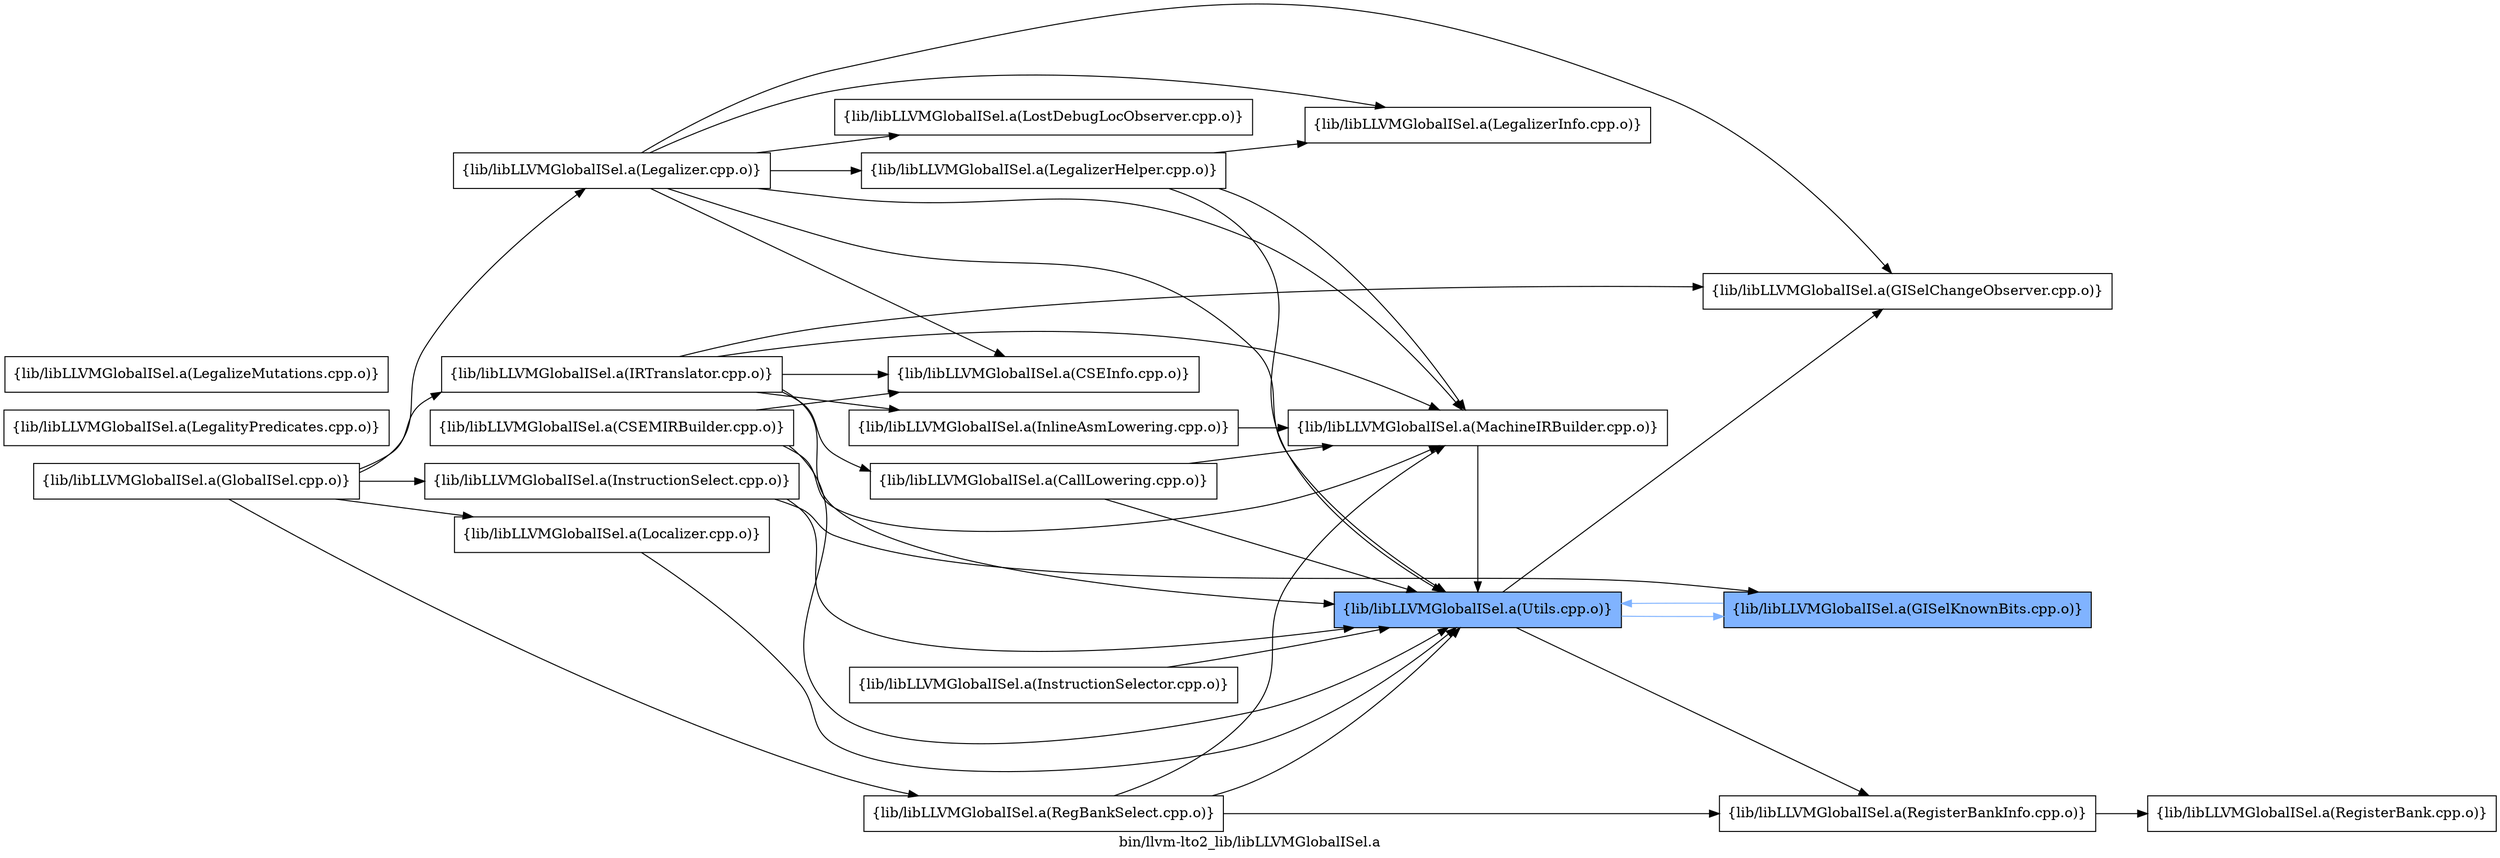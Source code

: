 digraph "bin/llvm-lto2_lib/libLLVMGlobalISel.a" {
	label="bin/llvm-lto2_lib/libLLVMGlobalISel.a";
	rankdir=LR;
	{ rank=same; Node0x55c4b187e4f8;  }
	{ rank=same; Node0x55c4b1874fe8; Node0x55c4b1886c48;  }
	{ rank=same; Node0x55c4b18810b8; Node0x55c4b1897f98; Node0x55c4b1887148;  }

	Node0x55c4b187e4f8 [shape=record,shape=box,group=0,label="{lib/libLLVMGlobalISel.a(CallLowering.cpp.o)}"];
	Node0x55c4b187e4f8 -> Node0x55c4b1874fe8;
	Node0x55c4b187e4f8 -> Node0x55c4b1886c48;
	Node0x55c4b1874fe8 [shape=record,shape=box,group=0,label="{lib/libLLVMGlobalISel.a(MachineIRBuilder.cpp.o)}"];
	Node0x55c4b1874fe8 -> Node0x55c4b1886c48;
	Node0x55c4b1886c48 [shape=record,shape=box,group=1,style=filled,fillcolor="0.600000 0.5 1",label="{lib/libLLVMGlobalISel.a(Utils.cpp.o)}"];
	Node0x55c4b1886c48 -> Node0x55c4b18810b8;
	Node0x55c4b1886c48 -> Node0x55c4b1897f98[color="0.600000 0.5 1"];
	Node0x55c4b1886c48 -> Node0x55c4b1887148;
	Node0x55c4b18971d8 [shape=record,shape=box,group=0,label="{lib/libLLVMGlobalISel.a(LegalityPredicates.cpp.o)}"];
	Node0x55c4b1896b48 [shape=record,shape=box,group=0,label="{lib/libLLVMGlobalISel.a(LegalizeMutations.cpp.o)}"];
	Node0x55c4b1873b48 [shape=record,shape=box,group=0,label="{lib/libLLVMGlobalISel.a(LegalizerInfo.cpp.o)}"];
	Node0x55c4b1887dc8 [shape=record,shape=box,group=0,label="{lib/libLLVMGlobalISel.a(RegisterBank.cpp.o)}"];
	Node0x55c4b1887148 [shape=record,shape=box,group=0,label="{lib/libLLVMGlobalISel.a(RegisterBankInfo.cpp.o)}"];
	Node0x55c4b1887148 -> Node0x55c4b1887dc8;
	Node0x55c4b18979f8 [shape=record,shape=box,group=0,label="{lib/libLLVMGlobalISel.a(InstructionSelector.cpp.o)}"];
	Node0x55c4b18979f8 -> Node0x55c4b1886c48;
	Node0x55c4b187f0d8 [shape=record,shape=box,group=0,label="{lib/libLLVMGlobalISel.a(CSEInfo.cpp.o)}"];
	Node0x55c4b187ecc8 [shape=record,shape=box,group=0,label="{lib/libLLVMGlobalISel.a(GlobalISel.cpp.o)}"];
	Node0x55c4b187ecc8 -> Node0x55c4b1880ac8;
	Node0x55c4b187ecc8 -> Node0x55c4b1882fa8;
	Node0x55c4b187ecc8 -> Node0x55c4b18963c8;
	Node0x55c4b187ecc8 -> Node0x55c4b18741d8;
	Node0x55c4b187ecc8 -> Node0x55c4b1875768;
	Node0x55c4b1880ac8 [shape=record,shape=box,group=0,label="{lib/libLLVMGlobalISel.a(IRTranslator.cpp.o)}"];
	Node0x55c4b1880ac8 -> Node0x55c4b187f0d8;
	Node0x55c4b1880ac8 -> Node0x55c4b187e4f8;
	Node0x55c4b1880ac8 -> Node0x55c4b18810b8;
	Node0x55c4b1880ac8 -> Node0x55c4b1882d78;
	Node0x55c4b1880ac8 -> Node0x55c4b1874fe8;
	Node0x55c4b1880ac8 -> Node0x55c4b1886c48;
	Node0x55c4b1882fa8 [shape=record,shape=box,group=0,label="{lib/libLLVMGlobalISel.a(InstructionSelect.cpp.o)}"];
	Node0x55c4b1882fa8 -> Node0x55c4b1897f98;
	Node0x55c4b1882fa8 -> Node0x55c4b1886c48;
	Node0x55c4b18963c8 [shape=record,shape=box,group=0,label="{lib/libLLVMGlobalISel.a(Legalizer.cpp.o)}"];
	Node0x55c4b18963c8 -> Node0x55c4b187f0d8;
	Node0x55c4b18963c8 -> Node0x55c4b18810b8;
	Node0x55c4b18963c8 -> Node0x55c4b18736e8;
	Node0x55c4b18963c8 -> Node0x55c4b1873b48;
	Node0x55c4b18963c8 -> Node0x55c4b1874ae8;
	Node0x55c4b18963c8 -> Node0x55c4b1874fe8;
	Node0x55c4b18963c8 -> Node0x55c4b1886c48;
	Node0x55c4b1875768 [shape=record,shape=box,group=0,label="{lib/libLLVMGlobalISel.a(RegBankSelect.cpp.o)}"];
	Node0x55c4b1875768 -> Node0x55c4b1874fe8;
	Node0x55c4b1875768 -> Node0x55c4b1887148;
	Node0x55c4b1875768 -> Node0x55c4b1886c48;
	Node0x55c4b18741d8 [shape=record,shape=box,group=0,label="{lib/libLLVMGlobalISel.a(Localizer.cpp.o)}"];
	Node0x55c4b18741d8 -> Node0x55c4b1886c48;
	Node0x55c4b18810b8 [shape=record,shape=box,group=0,label="{lib/libLLVMGlobalISel.a(GISelChangeObserver.cpp.o)}"];
	Node0x55c4b1882d78 [shape=record,shape=box,group=0,label="{lib/libLLVMGlobalISel.a(InlineAsmLowering.cpp.o)}"];
	Node0x55c4b1882d78 -> Node0x55c4b1874fe8;
	Node0x55c4b1881dd8 [shape=record,shape=box,group=0,label="{lib/libLLVMGlobalISel.a(CSEMIRBuilder.cpp.o)}"];
	Node0x55c4b1881dd8 -> Node0x55c4b187f0d8;
	Node0x55c4b1881dd8 -> Node0x55c4b1874fe8;
	Node0x55c4b1881dd8 -> Node0x55c4b1886c48;
	Node0x55c4b1897f98 [shape=record,shape=box,group=1,style=filled,fillcolor="0.600000 0.5 1",label="{lib/libLLVMGlobalISel.a(GISelKnownBits.cpp.o)}"];
	Node0x55c4b1897f98 -> Node0x55c4b1886c48[color="0.600000 0.5 1"];
	Node0x55c4b18736e8 [shape=record,shape=box,group=0,label="{lib/libLLVMGlobalISel.a(LegalizerHelper.cpp.o)}"];
	Node0x55c4b18736e8 -> Node0x55c4b1873b48;
	Node0x55c4b18736e8 -> Node0x55c4b1874fe8;
	Node0x55c4b18736e8 -> Node0x55c4b1886c48;
	Node0x55c4b1874ae8 [shape=record,shape=box,group=0,label="{lib/libLLVMGlobalISel.a(LostDebugLocObserver.cpp.o)}"];
}

